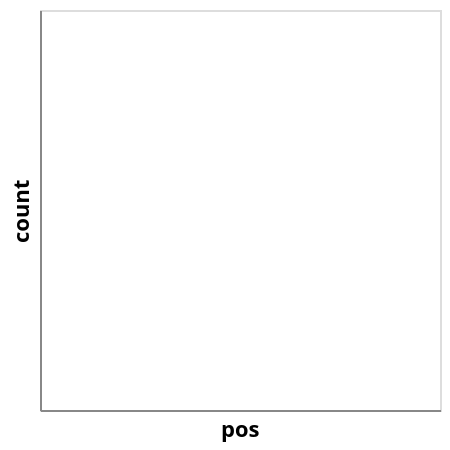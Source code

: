{
  "$schema": "https://vega.github.io/schema/vega-lite/v5.json",
  "description": "Google's stock price over time.",
  "data": {"values": []},
  "mark": "line",
  "encoding": {
    "x": {"field": "pos", "type": "quantitative"},
    "y": {"field": "count", "type": "quantitative"}
  }
}
